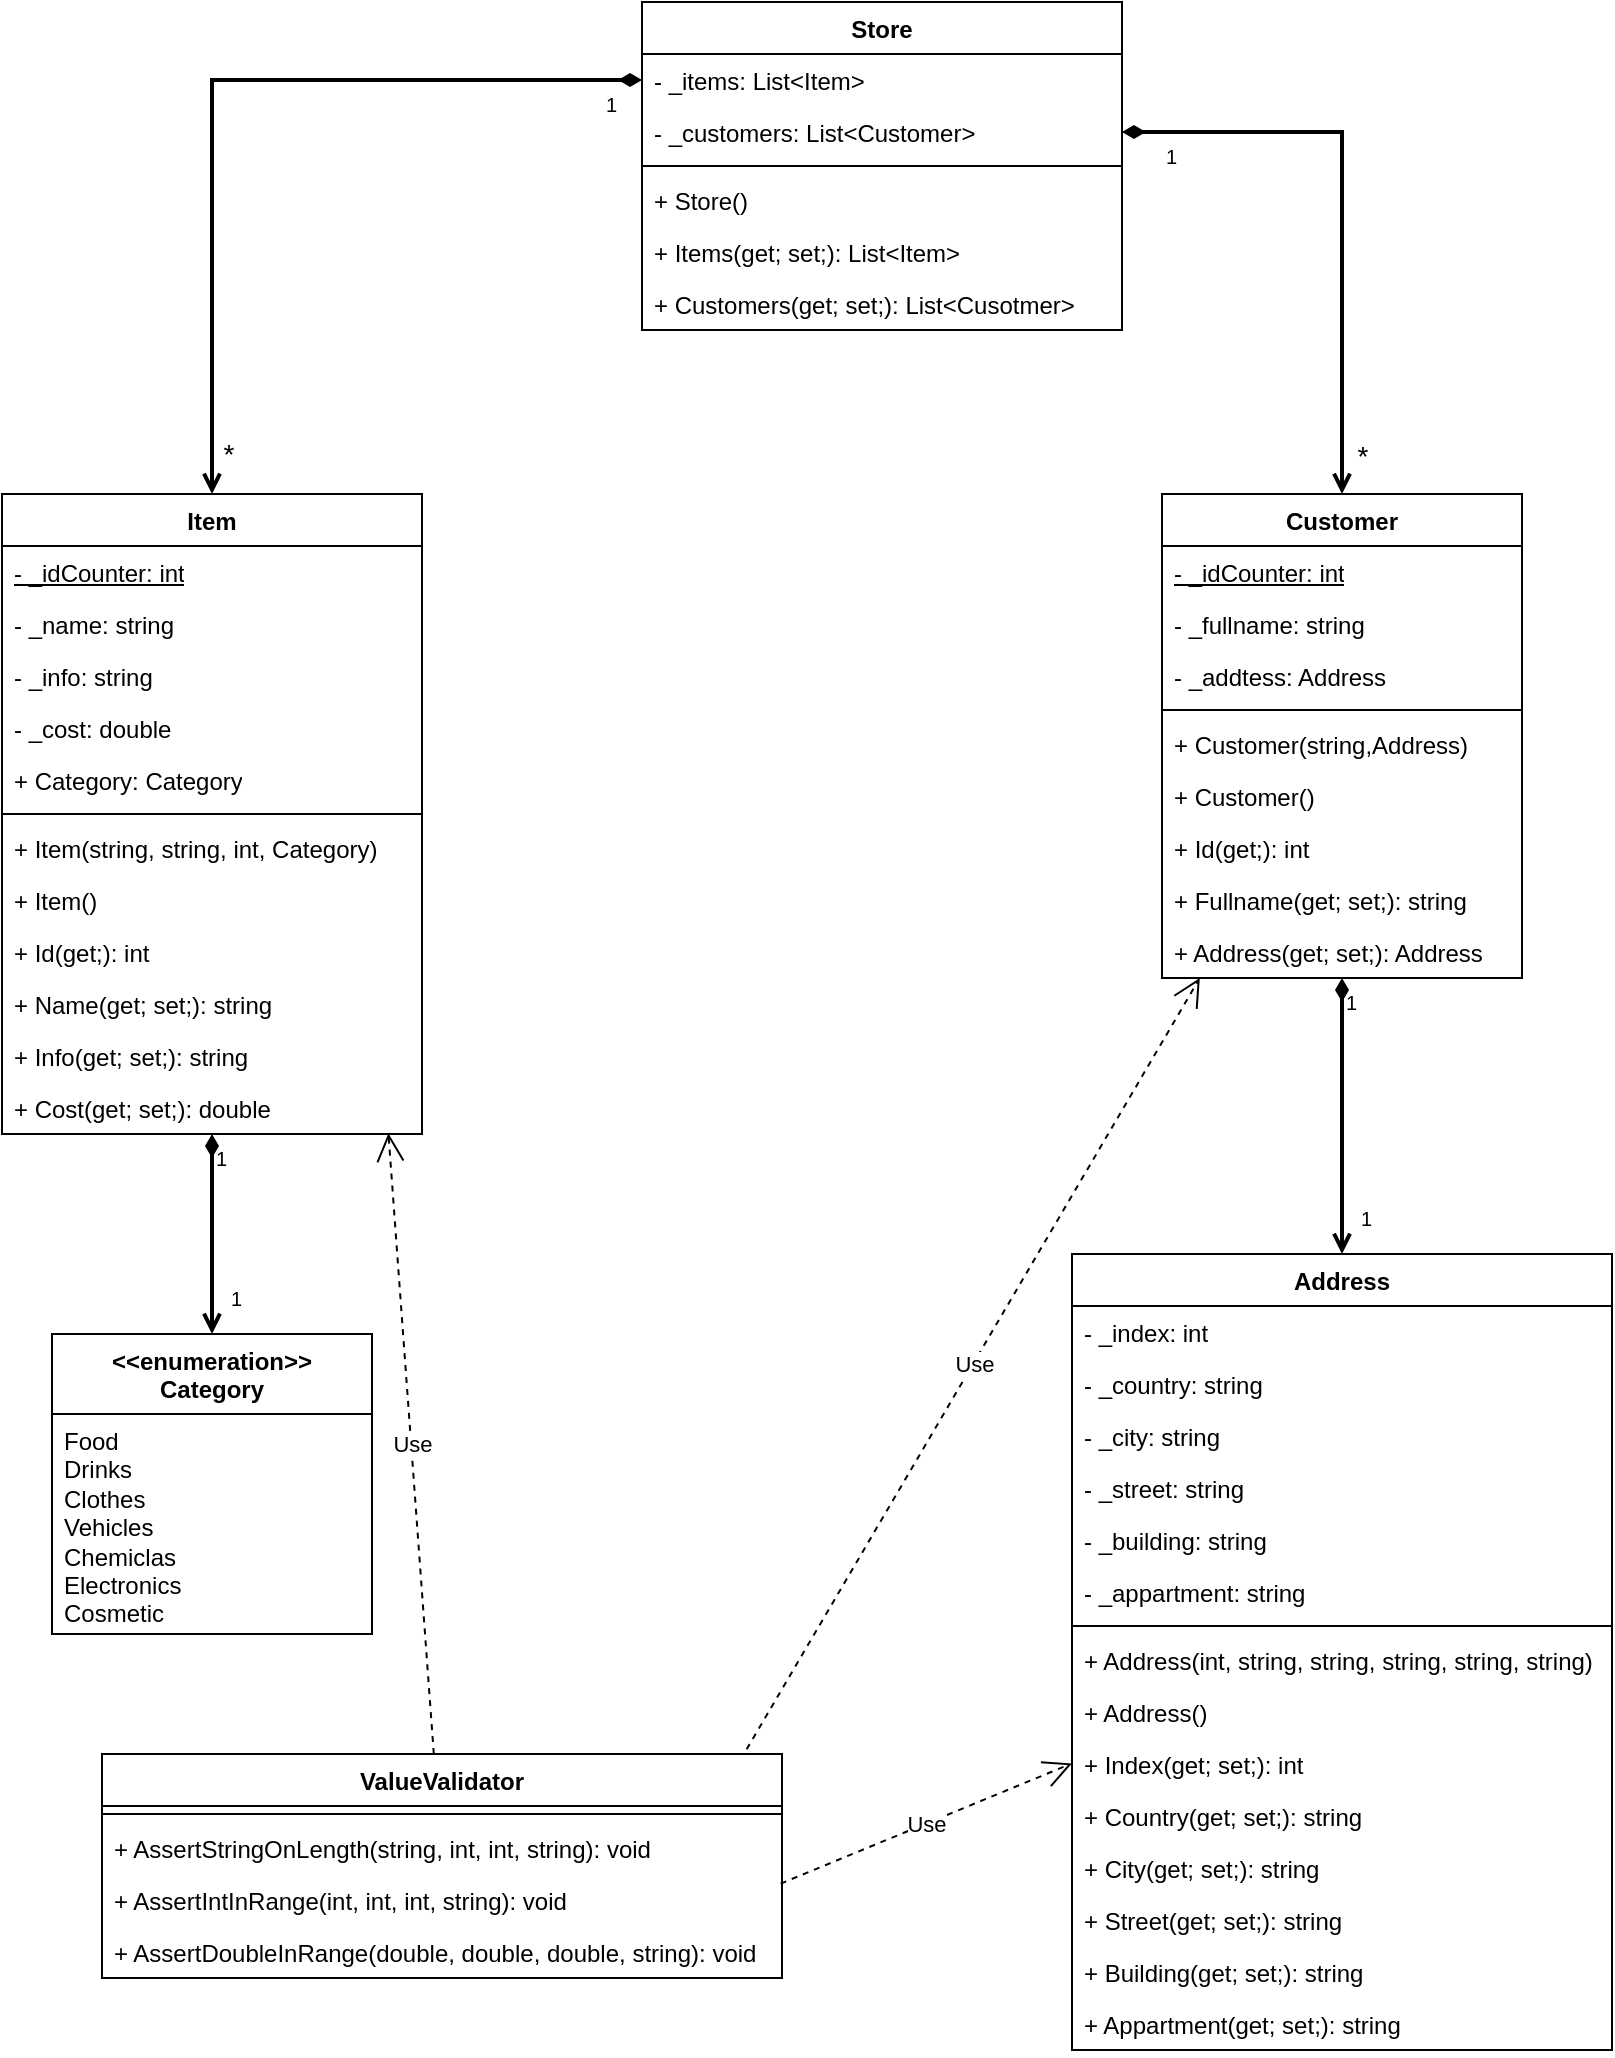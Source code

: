 <mxfile version="22.1.3" type="github">
  <diagram id="C5RBs43oDa-KdzZeNtuy" name="Page-1">
    <mxGraphModel dx="2351" dy="869" grid="1" gridSize="10" guides="1" tooltips="1" connect="1" arrows="1" fold="1" page="1" pageScale="1" pageWidth="827" pageHeight="1169" math="0" shadow="0">
      <root>
        <mxCell id="WIyWlLk6GJQsqaUBKTNV-0" />
        <mxCell id="WIyWlLk6GJQsqaUBKTNV-1" parent="WIyWlLk6GJQsqaUBKTNV-0" />
        <mxCell id="lq36NYKIBFTVrX8ykOkN-0" value="Item" style="swimlane;fontStyle=1;align=center;verticalAlign=top;childLayout=stackLayout;horizontal=1;startSize=26;horizontalStack=0;resizeParent=1;resizeParentMax=0;resizeLast=0;collapsible=1;marginBottom=0;whiteSpace=wrap;html=1;" vertex="1" parent="WIyWlLk6GJQsqaUBKTNV-1">
          <mxGeometry x="-50" y="280" width="210" height="320" as="geometry" />
        </mxCell>
        <mxCell id="lq36NYKIBFTVrX8ykOkN-1" value="&lt;u&gt;- _idCounter: int&lt;/u&gt;" style="text;strokeColor=none;fillColor=none;align=left;verticalAlign=top;spacingLeft=4;spacingRight=4;overflow=hidden;rotatable=0;points=[[0,0.5],[1,0.5]];portConstraint=eastwest;whiteSpace=wrap;html=1;" vertex="1" parent="lq36NYKIBFTVrX8ykOkN-0">
          <mxGeometry y="26" width="210" height="26" as="geometry" />
        </mxCell>
        <mxCell id="lq36NYKIBFTVrX8ykOkN-28" value="- _name: string" style="text;strokeColor=none;fillColor=none;align=left;verticalAlign=top;spacingLeft=4;spacingRight=4;overflow=hidden;rotatable=0;points=[[0,0.5],[1,0.5]];portConstraint=eastwest;whiteSpace=wrap;html=1;" vertex="1" parent="lq36NYKIBFTVrX8ykOkN-0">
          <mxGeometry y="52" width="210" height="26" as="geometry" />
        </mxCell>
        <mxCell id="lq36NYKIBFTVrX8ykOkN-27" value="- _info: string" style="text;strokeColor=none;fillColor=none;align=left;verticalAlign=top;spacingLeft=4;spacingRight=4;overflow=hidden;rotatable=0;points=[[0,0.5],[1,0.5]];portConstraint=eastwest;whiteSpace=wrap;html=1;" vertex="1" parent="lq36NYKIBFTVrX8ykOkN-0">
          <mxGeometry y="78" width="210" height="26" as="geometry" />
        </mxCell>
        <mxCell id="lq36NYKIBFTVrX8ykOkN-29" value="- _cost: double" style="text;strokeColor=none;fillColor=none;align=left;verticalAlign=top;spacingLeft=4;spacingRight=4;overflow=hidden;rotatable=0;points=[[0,0.5],[1,0.5]];portConstraint=eastwest;whiteSpace=wrap;html=1;" vertex="1" parent="lq36NYKIBFTVrX8ykOkN-0">
          <mxGeometry y="104" width="210" height="26" as="geometry" />
        </mxCell>
        <mxCell id="lq36NYKIBFTVrX8ykOkN-30" value="+ Category: Category" style="text;strokeColor=none;fillColor=none;align=left;verticalAlign=top;spacingLeft=4;spacingRight=4;overflow=hidden;rotatable=0;points=[[0,0.5],[1,0.5]];portConstraint=eastwest;whiteSpace=wrap;html=1;" vertex="1" parent="lq36NYKIBFTVrX8ykOkN-0">
          <mxGeometry y="130" width="210" height="26" as="geometry" />
        </mxCell>
        <mxCell id="lq36NYKIBFTVrX8ykOkN-2" value="" style="line;strokeWidth=1;fillColor=none;align=left;verticalAlign=middle;spacingTop=-1;spacingLeft=3;spacingRight=3;rotatable=0;labelPosition=right;points=[];portConstraint=eastwest;strokeColor=inherit;" vertex="1" parent="lq36NYKIBFTVrX8ykOkN-0">
          <mxGeometry y="156" width="210" height="8" as="geometry" />
        </mxCell>
        <mxCell id="lq36NYKIBFTVrX8ykOkN-34" value="+ Item(string, string, int, Category)" style="text;strokeColor=none;fillColor=none;align=left;verticalAlign=top;spacingLeft=4;spacingRight=4;overflow=hidden;rotatable=0;points=[[0,0.5],[1,0.5]];portConstraint=eastwest;whiteSpace=wrap;html=1;" vertex="1" parent="lq36NYKIBFTVrX8ykOkN-0">
          <mxGeometry y="164" width="210" height="26" as="geometry" />
        </mxCell>
        <mxCell id="lq36NYKIBFTVrX8ykOkN-36" value="+ Item()" style="text;strokeColor=none;fillColor=none;align=left;verticalAlign=top;spacingLeft=4;spacingRight=4;overflow=hidden;rotatable=0;points=[[0,0.5],[1,0.5]];portConstraint=eastwest;whiteSpace=wrap;html=1;" vertex="1" parent="lq36NYKIBFTVrX8ykOkN-0">
          <mxGeometry y="190" width="210" height="26" as="geometry" />
        </mxCell>
        <mxCell id="lq36NYKIBFTVrX8ykOkN-3" value="+ Id(get;): int" style="text;strokeColor=none;fillColor=none;align=left;verticalAlign=top;spacingLeft=4;spacingRight=4;overflow=hidden;rotatable=0;points=[[0,0.5],[1,0.5]];portConstraint=eastwest;whiteSpace=wrap;html=1;" vertex="1" parent="lq36NYKIBFTVrX8ykOkN-0">
          <mxGeometry y="216" width="210" height="26" as="geometry" />
        </mxCell>
        <mxCell id="lq36NYKIBFTVrX8ykOkN-31" value="+ Name(get; set;): string" style="text;strokeColor=none;fillColor=none;align=left;verticalAlign=top;spacingLeft=4;spacingRight=4;overflow=hidden;rotatable=0;points=[[0,0.5],[1,0.5]];portConstraint=eastwest;whiteSpace=wrap;html=1;" vertex="1" parent="lq36NYKIBFTVrX8ykOkN-0">
          <mxGeometry y="242" width="210" height="26" as="geometry" />
        </mxCell>
        <mxCell id="lq36NYKIBFTVrX8ykOkN-32" value="+ Info(get; set;): string" style="text;strokeColor=none;fillColor=none;align=left;verticalAlign=top;spacingLeft=4;spacingRight=4;overflow=hidden;rotatable=0;points=[[0,0.5],[1,0.5]];portConstraint=eastwest;whiteSpace=wrap;html=1;" vertex="1" parent="lq36NYKIBFTVrX8ykOkN-0">
          <mxGeometry y="268" width="210" height="26" as="geometry" />
        </mxCell>
        <mxCell id="lq36NYKIBFTVrX8ykOkN-33" value="+ Cost(get; set;): double" style="text;strokeColor=none;fillColor=none;align=left;verticalAlign=top;spacingLeft=4;spacingRight=4;overflow=hidden;rotatable=0;points=[[0,0.5],[1,0.5]];portConstraint=eastwest;whiteSpace=wrap;html=1;" vertex="1" parent="lq36NYKIBFTVrX8ykOkN-0">
          <mxGeometry y="294" width="210" height="26" as="geometry" />
        </mxCell>
        <mxCell id="lq36NYKIBFTVrX8ykOkN-4" value="Store" style="swimlane;fontStyle=1;align=center;verticalAlign=top;childLayout=stackLayout;horizontal=1;startSize=26;horizontalStack=0;resizeParent=1;resizeParentMax=0;resizeLast=0;collapsible=1;marginBottom=0;whiteSpace=wrap;html=1;" vertex="1" parent="WIyWlLk6GJQsqaUBKTNV-1">
          <mxGeometry x="270" y="34" width="240" height="164" as="geometry" />
        </mxCell>
        <mxCell id="lq36NYKIBFTVrX8ykOkN-5" value="- _items: List&amp;lt;Item&amp;gt;" style="text;strokeColor=none;fillColor=none;align=left;verticalAlign=top;spacingLeft=4;spacingRight=4;overflow=hidden;rotatable=0;points=[[0,0.5],[1,0.5]];portConstraint=eastwest;whiteSpace=wrap;html=1;" vertex="1" parent="lq36NYKIBFTVrX8ykOkN-4">
          <mxGeometry y="26" width="240" height="26" as="geometry" />
        </mxCell>
        <mxCell id="lq36NYKIBFTVrX8ykOkN-24" value="- _customers: List&amp;lt;Customer&amp;gt;" style="text;strokeColor=none;fillColor=none;align=left;verticalAlign=top;spacingLeft=4;spacingRight=4;overflow=hidden;rotatable=0;points=[[0,0.5],[1,0.5]];portConstraint=eastwest;whiteSpace=wrap;html=1;" vertex="1" parent="lq36NYKIBFTVrX8ykOkN-4">
          <mxGeometry y="52" width="240" height="26" as="geometry" />
        </mxCell>
        <mxCell id="lq36NYKIBFTVrX8ykOkN-6" value="" style="line;strokeWidth=1;fillColor=none;align=left;verticalAlign=middle;spacingTop=-1;spacingLeft=3;spacingRight=3;rotatable=0;labelPosition=right;points=[];portConstraint=eastwest;strokeColor=inherit;" vertex="1" parent="lq36NYKIBFTVrX8ykOkN-4">
          <mxGeometry y="78" width="240" height="8" as="geometry" />
        </mxCell>
        <mxCell id="lq36NYKIBFTVrX8ykOkN-7" value="+ Store()" style="text;strokeColor=none;fillColor=none;align=left;verticalAlign=top;spacingLeft=4;spacingRight=4;overflow=hidden;rotatable=0;points=[[0,0.5],[1,0.5]];portConstraint=eastwest;whiteSpace=wrap;html=1;" vertex="1" parent="lq36NYKIBFTVrX8ykOkN-4">
          <mxGeometry y="86" width="240" height="26" as="geometry" />
        </mxCell>
        <mxCell id="lq36NYKIBFTVrX8ykOkN-26" value="+ Items(get; set;): List&amp;lt;Item&amp;gt;" style="text;strokeColor=none;fillColor=none;align=left;verticalAlign=top;spacingLeft=4;spacingRight=4;overflow=hidden;rotatable=0;points=[[0,0.5],[1,0.5]];portConstraint=eastwest;whiteSpace=wrap;html=1;" vertex="1" parent="lq36NYKIBFTVrX8ykOkN-4">
          <mxGeometry y="112" width="240" height="26" as="geometry" />
        </mxCell>
        <mxCell id="lq36NYKIBFTVrX8ykOkN-25" value="+ Customers(get; set;): List&amp;lt;Cusotmer&amp;gt;" style="text;strokeColor=none;fillColor=none;align=left;verticalAlign=top;spacingLeft=4;spacingRight=4;overflow=hidden;rotatable=0;points=[[0,0.5],[1,0.5]];portConstraint=eastwest;whiteSpace=wrap;html=1;" vertex="1" parent="lq36NYKIBFTVrX8ykOkN-4">
          <mxGeometry y="138" width="240" height="26" as="geometry" />
        </mxCell>
        <mxCell id="lq36NYKIBFTVrX8ykOkN-8" value="Customer" style="swimlane;fontStyle=1;align=center;verticalAlign=top;childLayout=stackLayout;horizontal=1;startSize=26;horizontalStack=0;resizeParent=1;resizeParentMax=0;resizeLast=0;collapsible=1;marginBottom=0;whiteSpace=wrap;html=1;" vertex="1" parent="WIyWlLk6GJQsqaUBKTNV-1">
          <mxGeometry x="530" y="280" width="180" height="242" as="geometry" />
        </mxCell>
        <mxCell id="lq36NYKIBFTVrX8ykOkN-37" value="&lt;u&gt;- _idCounter: int&lt;/u&gt;" style="text;strokeColor=none;fillColor=none;align=left;verticalAlign=top;spacingLeft=4;spacingRight=4;overflow=hidden;rotatable=0;points=[[0,0.5],[1,0.5]];portConstraint=eastwest;whiteSpace=wrap;html=1;" vertex="1" parent="lq36NYKIBFTVrX8ykOkN-8">
          <mxGeometry y="26" width="180" height="26" as="geometry" />
        </mxCell>
        <mxCell id="lq36NYKIBFTVrX8ykOkN-38" value="- _fullname: string" style="text;strokeColor=none;fillColor=none;align=left;verticalAlign=top;spacingLeft=4;spacingRight=4;overflow=hidden;rotatable=0;points=[[0,0.5],[1,0.5]];portConstraint=eastwest;whiteSpace=wrap;html=1;" vertex="1" parent="lq36NYKIBFTVrX8ykOkN-8">
          <mxGeometry y="52" width="180" height="26" as="geometry" />
        </mxCell>
        <mxCell id="lq36NYKIBFTVrX8ykOkN-9" value="- _addtess: Address" style="text;strokeColor=none;fillColor=none;align=left;verticalAlign=top;spacingLeft=4;spacingRight=4;overflow=hidden;rotatable=0;points=[[0,0.5],[1,0.5]];portConstraint=eastwest;whiteSpace=wrap;html=1;" vertex="1" parent="lq36NYKIBFTVrX8ykOkN-8">
          <mxGeometry y="78" width="180" height="26" as="geometry" />
        </mxCell>
        <mxCell id="lq36NYKIBFTVrX8ykOkN-10" value="" style="line;strokeWidth=1;fillColor=none;align=left;verticalAlign=middle;spacingTop=-1;spacingLeft=3;spacingRight=3;rotatable=0;labelPosition=right;points=[];portConstraint=eastwest;strokeColor=inherit;" vertex="1" parent="lq36NYKIBFTVrX8ykOkN-8">
          <mxGeometry y="104" width="180" height="8" as="geometry" />
        </mxCell>
        <mxCell id="lq36NYKIBFTVrX8ykOkN-42" value="+ Customer(string,Address)" style="text;strokeColor=none;fillColor=none;align=left;verticalAlign=top;spacingLeft=4;spacingRight=4;overflow=hidden;rotatable=0;points=[[0,0.5],[1,0.5]];portConstraint=eastwest;whiteSpace=wrap;html=1;" vertex="1" parent="lq36NYKIBFTVrX8ykOkN-8">
          <mxGeometry y="112" width="180" height="26" as="geometry" />
        </mxCell>
        <mxCell id="lq36NYKIBFTVrX8ykOkN-41" value="+ Customer()" style="text;strokeColor=none;fillColor=none;align=left;verticalAlign=top;spacingLeft=4;spacingRight=4;overflow=hidden;rotatable=0;points=[[0,0.5],[1,0.5]];portConstraint=eastwest;whiteSpace=wrap;html=1;" vertex="1" parent="lq36NYKIBFTVrX8ykOkN-8">
          <mxGeometry y="138" width="180" height="26" as="geometry" />
        </mxCell>
        <mxCell id="lq36NYKIBFTVrX8ykOkN-39" value="+ Id(get;): int" style="text;strokeColor=none;fillColor=none;align=left;verticalAlign=top;spacingLeft=4;spacingRight=4;overflow=hidden;rotatable=0;points=[[0,0.5],[1,0.5]];portConstraint=eastwest;whiteSpace=wrap;html=1;" vertex="1" parent="lq36NYKIBFTVrX8ykOkN-8">
          <mxGeometry y="164" width="180" height="26" as="geometry" />
        </mxCell>
        <mxCell id="lq36NYKIBFTVrX8ykOkN-40" value="+ Fullname(get; set;): string" style="text;strokeColor=none;fillColor=none;align=left;verticalAlign=top;spacingLeft=4;spacingRight=4;overflow=hidden;rotatable=0;points=[[0,0.5],[1,0.5]];portConstraint=eastwest;whiteSpace=wrap;html=1;" vertex="1" parent="lq36NYKIBFTVrX8ykOkN-8">
          <mxGeometry y="190" width="180" height="26" as="geometry" />
        </mxCell>
        <mxCell id="lq36NYKIBFTVrX8ykOkN-11" value="+ Address(get; set;): Address" style="text;strokeColor=none;fillColor=none;align=left;verticalAlign=top;spacingLeft=4;spacingRight=4;overflow=hidden;rotatable=0;points=[[0,0.5],[1,0.5]];portConstraint=eastwest;whiteSpace=wrap;html=1;" vertex="1" parent="lq36NYKIBFTVrX8ykOkN-8">
          <mxGeometry y="216" width="180" height="26" as="geometry" />
        </mxCell>
        <mxCell id="lq36NYKIBFTVrX8ykOkN-12" value="&amp;lt;&amp;lt;enumeration&amp;gt;&amp;gt; &lt;br&gt;Category" style="swimlane;fontStyle=1;align=center;verticalAlign=top;childLayout=stackLayout;horizontal=1;startSize=40;horizontalStack=0;resizeParent=1;resizeParentMax=0;resizeLast=0;collapsible=1;marginBottom=0;whiteSpace=wrap;html=1;" vertex="1" parent="WIyWlLk6GJQsqaUBKTNV-1">
          <mxGeometry x="-25" y="700" width="160" height="150" as="geometry" />
        </mxCell>
        <mxCell id="lq36NYKIBFTVrX8ykOkN-15" value="&lt;div&gt;Food&lt;/div&gt;&lt;div&gt;&lt;span style=&quot;background-color: initial;&quot;&gt;Drinks&lt;/span&gt;&lt;/div&gt;&lt;div&gt;&lt;span style=&quot;background-color: initial;&quot;&gt;Clothes&lt;/span&gt;&lt;/div&gt;&lt;div&gt;Vehicles&lt;/div&gt;&lt;div&gt;Chemiclas&lt;/div&gt;&lt;div&gt;&lt;span style=&quot;background-color: initial;&quot;&gt;Electronics&lt;/span&gt;&lt;/div&gt;&lt;div&gt;&lt;span style=&quot;background-color: initial;&quot;&gt;Cosmetic&lt;/span&gt;&lt;/div&gt;" style="text;strokeColor=none;fillColor=none;align=left;verticalAlign=top;spacingLeft=4;spacingRight=4;overflow=hidden;rotatable=0;points=[[0,0.5],[1,0.5]];portConstraint=eastwest;whiteSpace=wrap;html=1;" vertex="1" parent="lq36NYKIBFTVrX8ykOkN-12">
          <mxGeometry y="40" width="160" height="110" as="geometry" />
        </mxCell>
        <mxCell id="lq36NYKIBFTVrX8ykOkN-16" value="Address" style="swimlane;fontStyle=1;align=center;verticalAlign=top;childLayout=stackLayout;horizontal=1;startSize=26;horizontalStack=0;resizeParent=1;resizeParentMax=0;resizeLast=0;collapsible=1;marginBottom=0;whiteSpace=wrap;html=1;" vertex="1" parent="WIyWlLk6GJQsqaUBKTNV-1">
          <mxGeometry x="485" y="660" width="270" height="398" as="geometry" />
        </mxCell>
        <mxCell id="lq36NYKIBFTVrX8ykOkN-17" value="- _index: int" style="text;strokeColor=none;fillColor=none;align=left;verticalAlign=top;spacingLeft=4;spacingRight=4;overflow=hidden;rotatable=0;points=[[0,0.5],[1,0.5]];portConstraint=eastwest;whiteSpace=wrap;html=1;" vertex="1" parent="lq36NYKIBFTVrX8ykOkN-16">
          <mxGeometry y="26" width="270" height="26" as="geometry" />
        </mxCell>
        <mxCell id="lq36NYKIBFTVrX8ykOkN-43" value="- _country: string" style="text;strokeColor=none;fillColor=none;align=left;verticalAlign=top;spacingLeft=4;spacingRight=4;overflow=hidden;rotatable=0;points=[[0,0.5],[1,0.5]];portConstraint=eastwest;whiteSpace=wrap;html=1;" vertex="1" parent="lq36NYKIBFTVrX8ykOkN-16">
          <mxGeometry y="52" width="270" height="26" as="geometry" />
        </mxCell>
        <mxCell id="lq36NYKIBFTVrX8ykOkN-44" value="- _city: string" style="text;strokeColor=none;fillColor=none;align=left;verticalAlign=top;spacingLeft=4;spacingRight=4;overflow=hidden;rotatable=0;points=[[0,0.5],[1,0.5]];portConstraint=eastwest;whiteSpace=wrap;html=1;" vertex="1" parent="lq36NYKIBFTVrX8ykOkN-16">
          <mxGeometry y="78" width="270" height="26" as="geometry" />
        </mxCell>
        <mxCell id="lq36NYKIBFTVrX8ykOkN-45" value="- _street: string" style="text;strokeColor=none;fillColor=none;align=left;verticalAlign=top;spacingLeft=4;spacingRight=4;overflow=hidden;rotatable=0;points=[[0,0.5],[1,0.5]];portConstraint=eastwest;whiteSpace=wrap;html=1;" vertex="1" parent="lq36NYKIBFTVrX8ykOkN-16">
          <mxGeometry y="104" width="270" height="26" as="geometry" />
        </mxCell>
        <mxCell id="lq36NYKIBFTVrX8ykOkN-46" value="- _building: string" style="text;strokeColor=none;fillColor=none;align=left;verticalAlign=top;spacingLeft=4;spacingRight=4;overflow=hidden;rotatable=0;points=[[0,0.5],[1,0.5]];portConstraint=eastwest;whiteSpace=wrap;html=1;" vertex="1" parent="lq36NYKIBFTVrX8ykOkN-16">
          <mxGeometry y="130" width="270" height="26" as="geometry" />
        </mxCell>
        <mxCell id="lq36NYKIBFTVrX8ykOkN-47" value="- _appartment: string" style="text;strokeColor=none;fillColor=none;align=left;verticalAlign=top;spacingLeft=4;spacingRight=4;overflow=hidden;rotatable=0;points=[[0,0.5],[1,0.5]];portConstraint=eastwest;whiteSpace=wrap;html=1;" vertex="1" parent="lq36NYKIBFTVrX8ykOkN-16">
          <mxGeometry y="156" width="270" height="26" as="geometry" />
        </mxCell>
        <mxCell id="lq36NYKIBFTVrX8ykOkN-18" value="" style="line;strokeWidth=1;fillColor=none;align=left;verticalAlign=middle;spacingTop=-1;spacingLeft=3;spacingRight=3;rotatable=0;labelPosition=right;points=[];portConstraint=eastwest;strokeColor=inherit;" vertex="1" parent="lq36NYKIBFTVrX8ykOkN-16">
          <mxGeometry y="182" width="270" height="8" as="geometry" />
        </mxCell>
        <mxCell id="lq36NYKIBFTVrX8ykOkN-49" value="+ Address(int, string, string, string, string, string)" style="text;strokeColor=none;fillColor=none;align=left;verticalAlign=top;spacingLeft=4;spacingRight=4;overflow=hidden;rotatable=0;points=[[0,0.5],[1,0.5]];portConstraint=eastwest;whiteSpace=wrap;html=1;" vertex="1" parent="lq36NYKIBFTVrX8ykOkN-16">
          <mxGeometry y="190" width="270" height="26" as="geometry" />
        </mxCell>
        <mxCell id="lq36NYKIBFTVrX8ykOkN-48" value="+ Address()" style="text;strokeColor=none;fillColor=none;align=left;verticalAlign=top;spacingLeft=4;spacingRight=4;overflow=hidden;rotatable=0;points=[[0,0.5],[1,0.5]];portConstraint=eastwest;whiteSpace=wrap;html=1;" vertex="1" parent="lq36NYKIBFTVrX8ykOkN-16">
          <mxGeometry y="216" width="270" height="26" as="geometry" />
        </mxCell>
        <mxCell id="lq36NYKIBFTVrX8ykOkN-19" value="+ Index(get; set;): int" style="text;strokeColor=none;fillColor=none;align=left;verticalAlign=top;spacingLeft=4;spacingRight=4;overflow=hidden;rotatable=0;points=[[0,0.5],[1,0.5]];portConstraint=eastwest;whiteSpace=wrap;html=1;" vertex="1" parent="lq36NYKIBFTVrX8ykOkN-16">
          <mxGeometry y="242" width="270" height="26" as="geometry" />
        </mxCell>
        <mxCell id="lq36NYKIBFTVrX8ykOkN-50" value="+ Country(get; set;): string" style="text;strokeColor=none;fillColor=none;align=left;verticalAlign=top;spacingLeft=4;spacingRight=4;overflow=hidden;rotatable=0;points=[[0,0.5],[1,0.5]];portConstraint=eastwest;whiteSpace=wrap;html=1;" vertex="1" parent="lq36NYKIBFTVrX8ykOkN-16">
          <mxGeometry y="268" width="270" height="26" as="geometry" />
        </mxCell>
        <mxCell id="lq36NYKIBFTVrX8ykOkN-51" value="+ City(get; set;): string" style="text;strokeColor=none;fillColor=none;align=left;verticalAlign=top;spacingLeft=4;spacingRight=4;overflow=hidden;rotatable=0;points=[[0,0.5],[1,0.5]];portConstraint=eastwest;whiteSpace=wrap;html=1;" vertex="1" parent="lq36NYKIBFTVrX8ykOkN-16">
          <mxGeometry y="294" width="270" height="26" as="geometry" />
        </mxCell>
        <mxCell id="lq36NYKIBFTVrX8ykOkN-53" value="+ Street(get; set;): string" style="text;strokeColor=none;fillColor=none;align=left;verticalAlign=top;spacingLeft=4;spacingRight=4;overflow=hidden;rotatable=0;points=[[0,0.5],[1,0.5]];portConstraint=eastwest;whiteSpace=wrap;html=1;" vertex="1" parent="lq36NYKIBFTVrX8ykOkN-16">
          <mxGeometry y="320" width="270" height="26" as="geometry" />
        </mxCell>
        <mxCell id="lq36NYKIBFTVrX8ykOkN-54" value="+ Building(get; set;): string" style="text;strokeColor=none;fillColor=none;align=left;verticalAlign=top;spacingLeft=4;spacingRight=4;overflow=hidden;rotatable=0;points=[[0,0.5],[1,0.5]];portConstraint=eastwest;whiteSpace=wrap;html=1;" vertex="1" parent="lq36NYKIBFTVrX8ykOkN-16">
          <mxGeometry y="346" width="270" height="26" as="geometry" />
        </mxCell>
        <mxCell id="lq36NYKIBFTVrX8ykOkN-52" value="+ Appartment(get; set;): string" style="text;strokeColor=none;fillColor=none;align=left;verticalAlign=top;spacingLeft=4;spacingRight=4;overflow=hidden;rotatable=0;points=[[0,0.5],[1,0.5]];portConstraint=eastwest;whiteSpace=wrap;html=1;" vertex="1" parent="lq36NYKIBFTVrX8ykOkN-16">
          <mxGeometry y="372" width="270" height="26" as="geometry" />
        </mxCell>
        <mxCell id="lq36NYKIBFTVrX8ykOkN-20" value="ValueValidator" style="swimlane;fontStyle=1;align=center;verticalAlign=top;childLayout=stackLayout;horizontal=1;startSize=26;horizontalStack=0;resizeParent=1;resizeParentMax=0;resizeLast=0;collapsible=1;marginBottom=0;whiteSpace=wrap;html=1;" vertex="1" parent="WIyWlLk6GJQsqaUBKTNV-1">
          <mxGeometry y="910" width="340" height="112" as="geometry" />
        </mxCell>
        <mxCell id="lq36NYKIBFTVrX8ykOkN-22" value="" style="line;strokeWidth=1;fillColor=none;align=left;verticalAlign=middle;spacingTop=-1;spacingLeft=3;spacingRight=3;rotatable=0;labelPosition=right;points=[];portConstraint=eastwest;strokeColor=inherit;" vertex="1" parent="lq36NYKIBFTVrX8ykOkN-20">
          <mxGeometry y="26" width="340" height="8" as="geometry" />
        </mxCell>
        <mxCell id="lq36NYKIBFTVrX8ykOkN-23" value="+ AssertStringOnLength(string, int, int, string): void" style="text;strokeColor=none;fillColor=none;align=left;verticalAlign=top;spacingLeft=4;spacingRight=4;overflow=hidden;rotatable=0;points=[[0,0.5],[1,0.5]];portConstraint=eastwest;whiteSpace=wrap;html=1;" vertex="1" parent="lq36NYKIBFTVrX8ykOkN-20">
          <mxGeometry y="34" width="340" height="26" as="geometry" />
        </mxCell>
        <mxCell id="lq36NYKIBFTVrX8ykOkN-55" value="+ AssertIntInRange(int, int, int, string): void" style="text;strokeColor=none;fillColor=none;align=left;verticalAlign=top;spacingLeft=4;spacingRight=4;overflow=hidden;rotatable=0;points=[[0,0.5],[1,0.5]];portConstraint=eastwest;whiteSpace=wrap;html=1;" vertex="1" parent="lq36NYKIBFTVrX8ykOkN-20">
          <mxGeometry y="60" width="340" height="26" as="geometry" />
        </mxCell>
        <mxCell id="lq36NYKIBFTVrX8ykOkN-56" value="+ AssertDoubleInRange(double, double, double, string): void" style="text;strokeColor=none;fillColor=none;align=left;verticalAlign=top;spacingLeft=4;spacingRight=4;overflow=hidden;rotatable=0;points=[[0,0.5],[1,0.5]];portConstraint=eastwest;whiteSpace=wrap;html=1;" vertex="1" parent="lq36NYKIBFTVrX8ykOkN-20">
          <mxGeometry y="86" width="340" height="26" as="geometry" />
        </mxCell>
        <mxCell id="lq36NYKIBFTVrX8ykOkN-68" value="" style="verticalAlign=bottom;html=1;endArrow=open;edgeStyle=orthogonalEdgeStyle;strokeWidth=2;rounded=0;startArrow=diamondThin;startFill=1;endFill=0;entryX=0.5;entryY=0;entryDx=0;entryDy=0;" edge="1" parent="WIyWlLk6GJQsqaUBKTNV-1" source="lq36NYKIBFTVrX8ykOkN-0" target="lq36NYKIBFTVrX8ykOkN-12">
          <mxGeometry relative="1" as="geometry">
            <mxPoint x="200" y="560" as="sourcePoint" />
            <mxPoint x="200" y="650" as="targetPoint" />
          </mxGeometry>
        </mxCell>
        <mxCell id="lq36NYKIBFTVrX8ykOkN-69" value="1" style="resizable=0;html=1;align=left;verticalAlign=top;labelBackgroundColor=none;fontSize=10" connectable="0" vertex="1" parent="lq36NYKIBFTVrX8ykOkN-68">
          <mxGeometry x="-1" relative="1" as="geometry" />
        </mxCell>
        <mxCell id="lq36NYKIBFTVrX8ykOkN-70" value="1" style="resizable=0;html=1;align=right;verticalAlign=top;labelBackgroundColor=none;fontSize=10" connectable="0" vertex="1" parent="lq36NYKIBFTVrX8ykOkN-68">
          <mxGeometry x="1" relative="1" as="geometry">
            <mxPoint x="15" y="-30" as="offset" />
          </mxGeometry>
        </mxCell>
        <mxCell id="lq36NYKIBFTVrX8ykOkN-71" value="" style="verticalAlign=bottom;html=1;endArrow=open;edgeStyle=orthogonalEdgeStyle;strokeWidth=2;rounded=0;startArrow=diamondThin;startFill=1;endFill=0;" edge="1" parent="WIyWlLk6GJQsqaUBKTNV-1" source="lq36NYKIBFTVrX8ykOkN-8" target="lq36NYKIBFTVrX8ykOkN-16">
          <mxGeometry relative="1" as="geometry">
            <mxPoint x="460" y="535" as="sourcePoint" />
            <mxPoint x="460" y="635" as="targetPoint" />
          </mxGeometry>
        </mxCell>
        <mxCell id="lq36NYKIBFTVrX8ykOkN-72" value="1" style="resizable=0;html=1;align=left;verticalAlign=top;labelBackgroundColor=none;fontSize=10" connectable="0" vertex="1" parent="lq36NYKIBFTVrX8ykOkN-71">
          <mxGeometry x="-1" relative="1" as="geometry" />
        </mxCell>
        <mxCell id="lq36NYKIBFTVrX8ykOkN-73" value="1" style="resizable=0;html=1;align=right;verticalAlign=top;labelBackgroundColor=none;fontSize=10" connectable="0" vertex="1" parent="lq36NYKIBFTVrX8ykOkN-71">
          <mxGeometry x="1" relative="1" as="geometry">
            <mxPoint x="15" y="-30" as="offset" />
          </mxGeometry>
        </mxCell>
        <mxCell id="lq36NYKIBFTVrX8ykOkN-74" value="" style="verticalAlign=bottom;html=1;endArrow=open;edgeStyle=orthogonalEdgeStyle;strokeWidth=2;rounded=0;startArrow=diamondThin;startFill=1;endFill=0;entryX=0.5;entryY=0;entryDx=0;entryDy=0;" edge="1" parent="WIyWlLk6GJQsqaUBKTNV-1" source="lq36NYKIBFTVrX8ykOkN-5" target="lq36NYKIBFTVrX8ykOkN-0">
          <mxGeometry relative="1" as="geometry">
            <mxPoint x="135" y="90" as="sourcePoint" />
            <mxPoint x="135" y="190" as="targetPoint" />
          </mxGeometry>
        </mxCell>
        <mxCell id="lq36NYKIBFTVrX8ykOkN-75" value="1" style="resizable=0;html=1;align=left;verticalAlign=top;labelBackgroundColor=none;fontSize=10" connectable="0" vertex="1" parent="lq36NYKIBFTVrX8ykOkN-74">
          <mxGeometry x="-1" relative="1" as="geometry">
            <mxPoint x="-20" as="offset" />
          </mxGeometry>
        </mxCell>
        <mxCell id="lq36NYKIBFTVrX8ykOkN-77" value="*" style="edgeLabel;html=1;align=center;verticalAlign=middle;resizable=0;points=[];fontSize=14;" vertex="1" connectable="0" parent="lq36NYKIBFTVrX8ykOkN-74">
          <mxGeometry x="0.652" y="8" relative="1" as="geometry">
            <mxPoint y="53" as="offset" />
          </mxGeometry>
        </mxCell>
        <mxCell id="lq36NYKIBFTVrX8ykOkN-78" value="" style="verticalAlign=bottom;html=1;endArrow=open;edgeStyle=orthogonalEdgeStyle;strokeWidth=2;rounded=0;startArrow=diamondThin;startFill=1;endFill=0;exitX=1;exitY=0.5;exitDx=0;exitDy=0;" edge="1" parent="WIyWlLk6GJQsqaUBKTNV-1" source="lq36NYKIBFTVrX8ykOkN-24" target="lq36NYKIBFTVrX8ykOkN-8">
          <mxGeometry relative="1" as="geometry">
            <mxPoint x="435" y="250" as="sourcePoint" />
            <mxPoint x="220" y="457" as="targetPoint" />
          </mxGeometry>
        </mxCell>
        <mxCell id="lq36NYKIBFTVrX8ykOkN-79" value="1" style="resizable=0;html=1;align=left;verticalAlign=top;labelBackgroundColor=none;fontSize=10" connectable="0" vertex="1" parent="lq36NYKIBFTVrX8ykOkN-78">
          <mxGeometry x="-1" relative="1" as="geometry">
            <mxPoint x="20" as="offset" />
          </mxGeometry>
        </mxCell>
        <mxCell id="lq36NYKIBFTVrX8ykOkN-80" value="*" style="edgeLabel;html=1;align=center;verticalAlign=middle;resizable=0;points=[];fontSize=14;" vertex="1" connectable="0" parent="lq36NYKIBFTVrX8ykOkN-78">
          <mxGeometry x="0.652" y="8" relative="1" as="geometry">
            <mxPoint x="2" y="31" as="offset" />
          </mxGeometry>
        </mxCell>
        <mxCell id="lq36NYKIBFTVrX8ykOkN-81" value="Use" style="endArrow=open;endSize=12;dashed=1;html=1;rounded=0;exitX=0.998;exitY=1.185;exitDx=0;exitDy=0;exitPerimeter=0;" edge="1" parent="WIyWlLk6GJQsqaUBKTNV-1" source="lq36NYKIBFTVrX8ykOkN-23" target="lq36NYKIBFTVrX8ykOkN-16">
          <mxGeometry width="160" relative="1" as="geometry">
            <mxPoint x="250" y="760" as="sourcePoint" />
            <mxPoint x="410" y="760" as="targetPoint" />
          </mxGeometry>
        </mxCell>
        <mxCell id="lq36NYKIBFTVrX8ykOkN-82" value="Use" style="endArrow=open;endSize=12;dashed=1;html=1;rounded=0;entryX=0.92;entryY=0.985;entryDx=0;entryDy=0;entryPerimeter=0;" edge="1" parent="WIyWlLk6GJQsqaUBKTNV-1" source="lq36NYKIBFTVrX8ykOkN-20" target="lq36NYKIBFTVrX8ykOkN-33">
          <mxGeometry width="160" relative="1" as="geometry">
            <mxPoint x="180" y="830" as="sourcePoint" />
            <mxPoint x="326" y="770" as="targetPoint" />
          </mxGeometry>
        </mxCell>
        <mxCell id="lq36NYKIBFTVrX8ykOkN-83" value="Use" style="endArrow=open;endSize=12;dashed=1;html=1;rounded=0;exitX=0.948;exitY=-0.021;exitDx=0;exitDy=0;exitPerimeter=0;" edge="1" parent="WIyWlLk6GJQsqaUBKTNV-1" source="lq36NYKIBFTVrX8ykOkN-20" target="lq36NYKIBFTVrX8ykOkN-8">
          <mxGeometry width="160" relative="1" as="geometry">
            <mxPoint x="240" y="850" as="sourcePoint" />
            <mxPoint x="386" y="790" as="targetPoint" />
          </mxGeometry>
        </mxCell>
      </root>
    </mxGraphModel>
  </diagram>
</mxfile>
